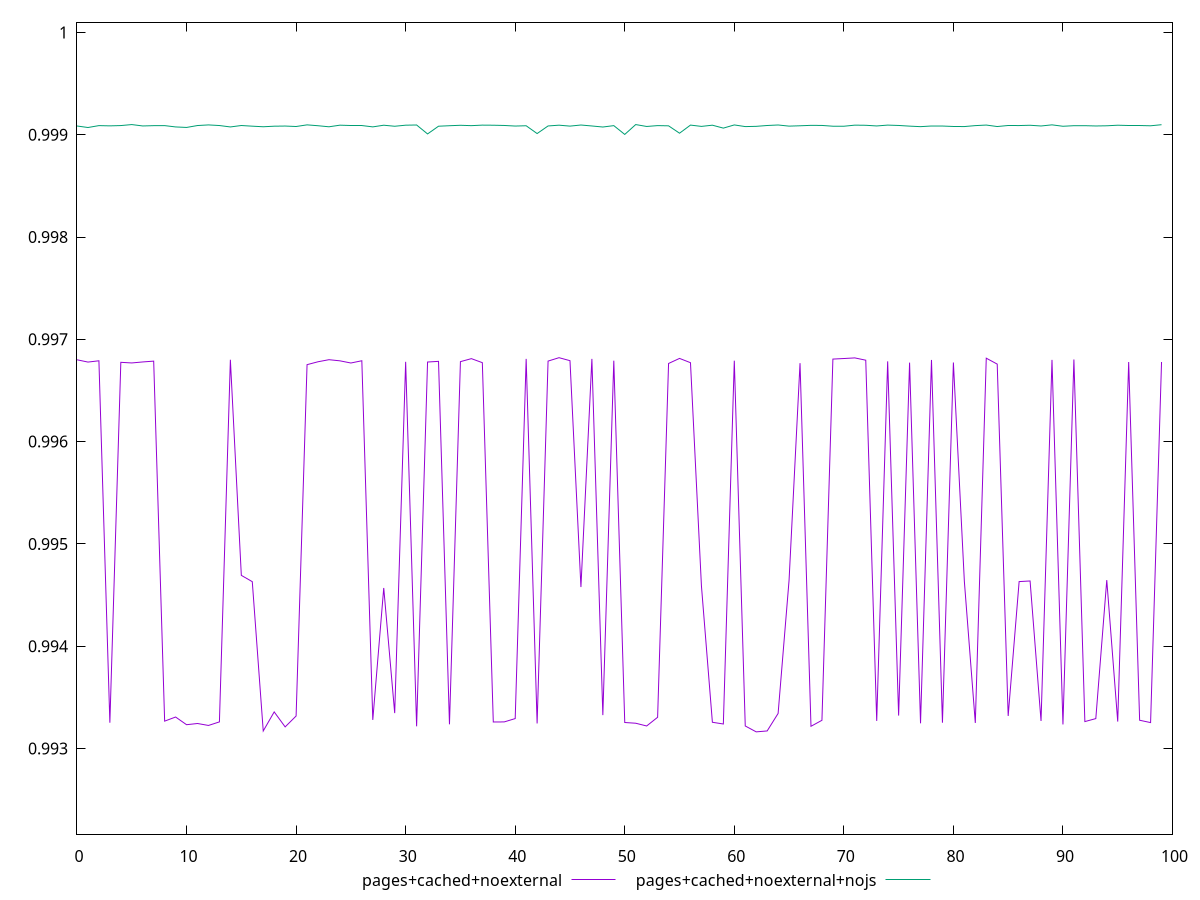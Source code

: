 $_pagesCachedNoexternal <<EOF
0.9968002784107419
0.9967778197027632
0.9967903633302875
0.9932511579289982
0.9967754305667944
0.9967692760849343
0.9967790630916253
0.9967870081916363
0.9932668455604285
0.9933071142679375
0.993232002468166
0.9932437228456088
0.9932246471170825
0.9932594336907407
0.996800385685594
0.9946921961541904
0.9946304834407618
0.9931705404274513
0.9933570815806586
0.9932105465501456
0.9933170000850953
0.9967524382436863
0.9967808426714723
0.9968011091501947
0.9967899423648916
0.996768694414495
0.9967906961841075
0.9932788261878477
0.9945691997069909
0.9933452040263007
0.9967800240640681
0.9932165118470537
0.9967782670886636
0.9967848131219829
0.9932355171492065
0.996781984335248
0.9968113614484981
0.9967720224458656
0.993258394204128
0.9932592683255536
0.9932918598029606
0.9968091890451766
0.9932442779198427
0.9967873310027433
0.9968206806750979
0.9967914704557848
0.9945781157362928
0.9968087243628929
0.993325960688535
0.9967911662533921
0.9932535072753099
0.9932464456498564
0.9932195370746211
0.9933045902386066
0.9967641049898899
0.9968136146628617
0.996771739846402
0.994589768295292
0.9932558245256613
0.9932388746633263
0.9967916579984246
0.9932195973716186
0.9931619917360298
0.9931710113768999
0.9933422386011356
0.9946453645883686
0.9967671582454984
0.9932165237125793
0.9932750760844089
0.9968070520003516
0.9968125451031358
0.9968185948271235
0.9967962251097422
0.9932690415311582
0.9967848921501399
0.9933209456118806
0.9967725209706897
0.9932454461309609
0.9967986598327965
0.9932514672684731
0.9967734868427736
0.9946338224578952
0.9932492159513867
0.99681589852788
0.9967578583446622
0.9933176701795133
0.9946313104014404
0.9946373802993687
0.9932682873080038
0.996799447510433
0.9932341730195955
0.9968029092942965
0.9932624825824863
0.993291718550567
0.9946458197626709
0.993262560317286
0.9967781592614255
0.9932756145723574
0.993252611933197
0.9967787419553369
EOF
$_pagesCachedNoexternalNojs <<EOF
0.999086320168861
0.9990713429816678
0.999089915571089
0.9990875106836021
0.9990903968262317
0.9991000369162717
0.9990865709734276
0.9990895148825047
0.9990898741118869
0.9990770409029281
0.9990720525661545
0.9990907265653024
0.9990967205395584
0.9990907361594851
0.9990769548619087
0.9990909354389412
0.999084429746375
0.9990787322110353
0.9990841539234584
0.9990856852572974
0.9990811749430952
0.9990972046181378
0.9990888301632043
0.9990784616587627
0.9990941697108544
0.9990902127249071
0.9990902358482359
0.9990775018878268
0.9990937887545861
0.999083653856406
0.9990940318678437
0.9990959992508833
0.9990086074680539
0.9990840635762483
0.9990889166486694
0.999093124826302
0.9990895925867036
0.9990946835425283
0.9990937726612124
0.9990913460998703
0.9990857067185546
0.9990885510072687
0.9990121854463041
0.9990865525916737
0.999094087963665
0.9990851025871341
0.9990958099574488
0.9990863534374823
0.9990762256886893
0.9990897471066218
0.9990037462007441
0.9991001576074825
0.9990815705846432
0.9990900076488807
0.9990878163202075
0.9990156605660734
0.999095001638787
0.9990823307218815
0.999094026214626
0.9990654207134682
0.9990966046949953
0.9990804004194045
0.9990827896417975
0.9990910431315738
0.9990960604607108
0.9990849513960001
0.9990883473866335
0.999092498837061
0.9990916285085789
0.999084090330274
0.9990838038989112
0.999094460997048
0.9990931652993833
0.9990866178018283
0.9990949468907369
0.9990914092991341
0.999084829990732
0.9990797460094839
0.9990861144076795
0.9990857965011805
0.9990814101460584
0.9990806423753547
0.9990898863315946
0.9990953018380344
0.9990808838417946
0.9990911028596268
0.9990905856961496
0.9990933515444026
0.9990863219198647
0.9990973234379674
0.9990835972564409
0.9990891660228575
0.9990892376371088
0.9990864147193075
0.9990882892652126
0.9990937913643014
0.9990909411072231
0.9990908486671805
0.9990882945093694
0.9990988007257935
EOF
set key outside below
set terminal pngcairo
set output "report_00004_2020-11-02T20-21-41.718Z/first-cpu-idle/first-cpu-idle_pages+cached+noexternal_pages+cached+noexternal+nojs.png"
set yrange [0.9921619917360298:1.0001001576074824]
plot $_pagesCachedNoexternal title "pages+cached+noexternal" with line ,$_pagesCachedNoexternalNojs title "pages+cached+noexternal+nojs" with line ,